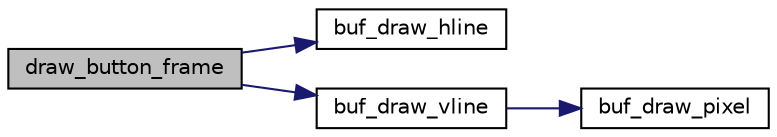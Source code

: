 digraph "draw_button_frame"
{
 // LATEX_PDF_SIZE
  edge [fontname="Helvetica",fontsize="10",labelfontname="Helvetica",labelfontsize="10"];
  node [fontname="Helvetica",fontsize="10",shape=record];
  rankdir="LR";
  Node1 [label="draw_button_frame",height=0.2,width=0.4,color="black", fillcolor="grey75", style="filled", fontcolor="black",tooltip="Draws a button frame on a pixel buffer."];
  Node1 -> Node2 [color="midnightblue",fontsize="10",style="solid"];
  Node2 [label="buf_draw_hline",height=0.2,width=0.4,color="black", fillcolor="white", style="filled",URL="$graphics_8c.html#a46c7629f4db6494a40730b69b99d482f",tooltip="Draws an horizontal line on a pixel buffer."];
  Node1 -> Node3 [color="midnightblue",fontsize="10",style="solid"];
  Node3 [label="buf_draw_vline",height=0.2,width=0.4,color="black", fillcolor="white", style="filled",URL="$graphics_8c.html#a217f0eee3bf0366f3ceda240ca6a9e7f",tooltip="Draws a vertical line on a pixel buffer."];
  Node3 -> Node4 [color="midnightblue",fontsize="10",style="solid"];
  Node4 [label="buf_draw_pixel",height=0.2,width=0.4,color="black", fillcolor="white", style="filled",URL="$graphics_8c.html#a49604fff88a75a0bdf9d860b6bfd45a8",tooltip="Draws a pixel on a pixel_buffer."];
}
